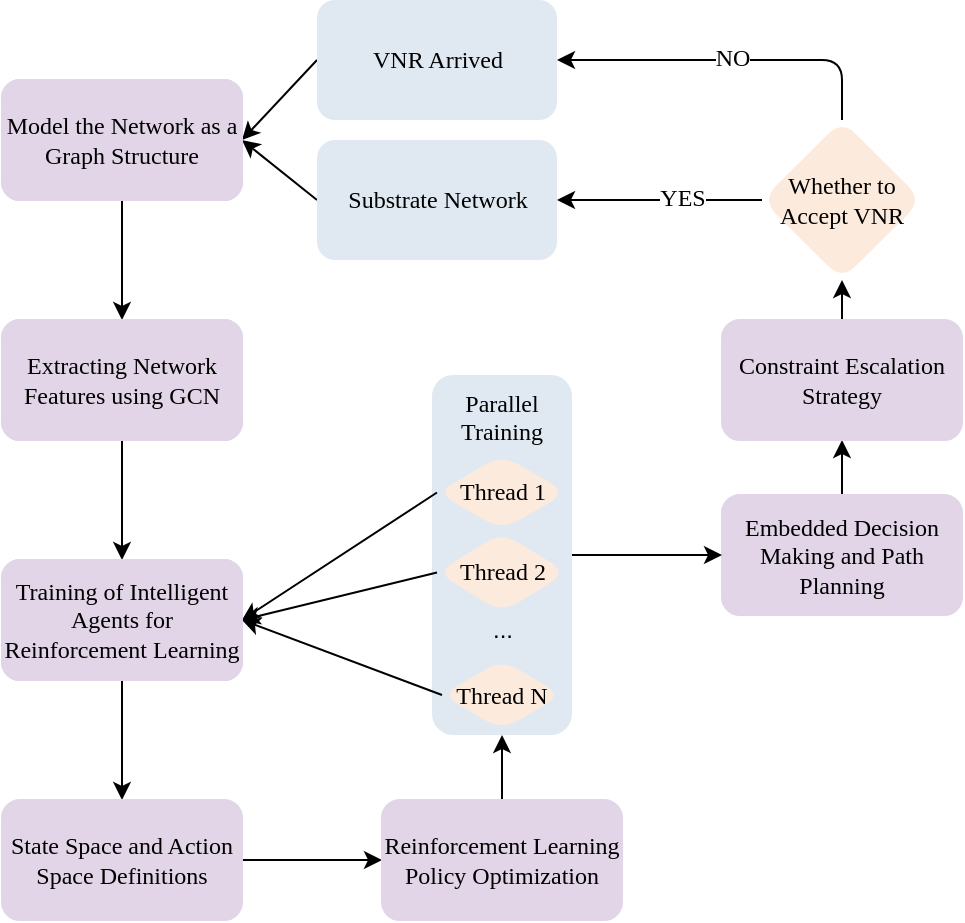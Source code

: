 <mxfile version="21.6.6" type="device">
  <diagram id="Nl9Pf9vaoAzUcp3Ux1hU" name="第 1 页">
    <mxGraphModel dx="587" dy="424" grid="1" gridSize="10" guides="1" tooltips="1" connect="1" arrows="1" fold="1" page="1" pageScale="1" pageWidth="480" pageHeight="470" math="0" shadow="0">
      <root>
        <mxCell id="0" />
        <mxCell id="1" parent="0" />
        <mxCell id="28" style="edgeStyle=none;html=1;exitX=0;exitY=0.5;exitDx=0;exitDy=0;entryX=1;entryY=0.5;entryDx=0;entryDy=0;fontFamily=Bahnschrift Light;fontSource=https%3A%2F%2Ffonts.googleapis.com%2Fcss%3Ffamily%3DBahnschrift%2BLight;fontSize=12;align=center;" parent="1" source="2" target="4" edge="1">
          <mxGeometry relative="1" as="geometry" />
        </mxCell>
        <mxCell id="2" value="VNR Arrived" style="rounded=1;whiteSpace=wrap;html=1;fontFamily=Bahnschrift Light;fontSource=https%3A%2F%2Ffonts.googleapis.com%2Fcss%3Ffamily%3DBahnschrift%2BLight;strokeColor=none;fillColor=#E0E9F1;align=center;" parent="1" vertex="1">
          <mxGeometry x="157.5" width="120" height="60" as="geometry" />
        </mxCell>
        <mxCell id="30" style="edgeStyle=none;html=1;exitX=0.5;exitY=1;exitDx=0;exitDy=0;entryX=0.5;entryY=0;entryDx=0;entryDy=0;fontFamily=Bahnschrift Light;fontSource=https%3A%2F%2Ffonts.googleapis.com%2Fcss%3Ffamily%3DBahnschrift%2BLight;fontSize=12;align=center;" parent="1" source="4" target="7" edge="1">
          <mxGeometry relative="1" as="geometry" />
        </mxCell>
        <mxCell id="4" value="&lt;div style=&quot;&quot;&gt;model the network as a graph structure&lt;br&gt;&lt;/div&gt;" style="rounded=1;whiteSpace=wrap;html=1;fontFamily=Bahnschrift Light;fontSource=https%3A%2F%2Ffonts.googleapis.com%2Fcss%3Ffamily%3DBahnschrift%2BLight;strokeColor=#E1D5E7;fillColor=#E1D5E7;align=center;" parent="1" vertex="1">
          <mxGeometry y="40" width="120" height="60" as="geometry" />
        </mxCell>
        <mxCell id="32" style="edgeStyle=none;html=1;exitX=0.5;exitY=1;exitDx=0;exitDy=0;entryX=0.5;entryY=0;entryDx=0;entryDy=0;fontFamily=Bahnschrift Light;fontSource=https%3A%2F%2Ffonts.googleapis.com%2Fcss%3Ffamily%3DBahnschrift%2BLight;fontSize=12;align=center;" parent="1" source="6" target="8" edge="1">
          <mxGeometry relative="1" as="geometry" />
        </mxCell>
        <mxCell id="6" value="Training of Intelligent Agents for Reinforcement Learning" style="rounded=1;whiteSpace=wrap;html=1;fontFamily=Bahnschrift Light;fontSource=https%3A%2F%2Ffonts.googleapis.com%2Fcss%3Ffamily%3DBahnschrift%2BLight;strokeColor=#E1D5E7;fillColor=#E1D5E7;align=center;" parent="1" vertex="1">
          <mxGeometry y="280" width="120" height="60" as="geometry" />
        </mxCell>
        <mxCell id="31" style="edgeStyle=none;html=1;exitX=0.5;exitY=1;exitDx=0;exitDy=0;entryX=0.5;entryY=0;entryDx=0;entryDy=0;fontFamily=Bahnschrift Light;fontSource=https%3A%2F%2Ffonts.googleapis.com%2Fcss%3Ffamily%3DBahnschrift%2BLight;fontSize=12;align=center;" parent="1" source="7" target="6" edge="1">
          <mxGeometry relative="1" as="geometry" />
        </mxCell>
        <mxCell id="7" value="Extracting network features using GCN" style="rounded=1;whiteSpace=wrap;html=1;fontFamily=Bahnschrift Light;fontSource=https%3A%2F%2Ffonts.googleapis.com%2Fcss%3Ffamily%3DBahnschrift%2BLight;strokeColor=#E1D5E7;fillColor=#E1D5E7;align=center;" parent="1" vertex="1">
          <mxGeometry y="160" width="120" height="60" as="geometry" />
        </mxCell>
        <mxCell id="33" style="edgeStyle=none;html=1;exitX=1;exitY=0.5;exitDx=0;exitDy=0;entryX=0;entryY=0.5;entryDx=0;entryDy=0;fontFamily=Bahnschrift Light;fontSource=https%3A%2F%2Ffonts.googleapis.com%2Fcss%3Ffamily%3DBahnschrift%2BLight;fontSize=12;align=center;" parent="1" source="8" target="9" edge="1">
          <mxGeometry relative="1" as="geometry" />
        </mxCell>
        <mxCell id="8" value="State Space and Action Space Definitions" style="rounded=1;whiteSpace=wrap;html=1;fontFamily=Bahnschrift Light;fontSource=https%3A%2F%2Ffonts.googleapis.com%2Fcss%3Ffamily%3DBahnschrift%2BLight;strokeColor=#E1D5E7;fillColor=#E1D5E7;align=center;" parent="1" vertex="1">
          <mxGeometry y="400" width="120" height="60" as="geometry" />
        </mxCell>
        <mxCell id="35" style="edgeStyle=none;html=1;exitX=0.5;exitY=0;exitDx=0;exitDy=0;fontFamily=Bahnschrift Light;fontSource=https%3A%2F%2Ffonts.googleapis.com%2Fcss%3Ffamily%3DBahnschrift%2BLight;fontSize=12;entryX=0.5;entryY=1;entryDx=0;entryDy=0;align=center;" parent="1" source="9" target="19" edge="1">
          <mxGeometry relative="1" as="geometry">
            <mxPoint x="280" y="380" as="targetPoint" />
          </mxGeometry>
        </mxCell>
        <mxCell id="9" value="Reinforcement Learning Policy Optimization" style="rounded=1;whiteSpace=wrap;html=1;fontFamily=Bahnschrift Light;fontSource=https%3A%2F%2Ffonts.googleapis.com%2Fcss%3Ffamily%3DBahnschrift%2BLight;strokeColor=#E1D5E7;fillColor=#E1D5E7;align=center;" parent="1" vertex="1">
          <mxGeometry x="190" y="400" width="120" height="60" as="geometry" />
        </mxCell>
        <mxCell id="40" style="edgeStyle=none;html=1;exitX=0.5;exitY=0;exitDx=0;exitDy=0;entryX=0.5;entryY=1;entryDx=0;entryDy=0;fontFamily=Bahnschrift Light;fontSource=https%3A%2F%2Ffonts.googleapis.com%2Fcss%3Ffamily%3DBahnschrift%2BLight;fontSize=12;align=center;" parent="1" source="10" target="11" edge="1">
          <mxGeometry relative="1" as="geometry" />
        </mxCell>
        <mxCell id="10" value="Embedded Decision Making and Path Planning" style="rounded=1;whiteSpace=wrap;html=1;fontFamily=Bahnschrift Light;fontSource=https%3A%2F%2Ffonts.googleapis.com%2Fcss%3Ffamily%3DBahnschrift%2BLight;strokeColor=#E1D5E7;fillColor=#E1D5E7;align=center;" parent="1" vertex="1">
          <mxGeometry x="360" y="247.5" width="120" height="60" as="geometry" />
        </mxCell>
        <mxCell id="27" style="edgeStyle=none;html=1;exitX=0;exitY=0.5;exitDx=0;exitDy=0;entryX=1;entryY=0.5;entryDx=0;entryDy=0;fontFamily=Bahnschrift Light;fontSource=https%3A%2F%2Ffonts.googleapis.com%2Fcss%3Ffamily%3DBahnschrift%2BLight;fontSize=12;align=center;" parent="1" source="41" target="12" edge="1">
          <mxGeometry relative="1" as="geometry" />
        </mxCell>
        <mxCell id="45" value="YES" style="edgeLabel;html=1;align=center;verticalAlign=middle;resizable=0;points=[];fontSize=12;fontFamily=Bahnschrift Light;" parent="27" vertex="1" connectable="0">
          <mxGeometry x="-0.21" y="-1" relative="1" as="geometry">
            <mxPoint as="offset" />
          </mxGeometry>
        </mxCell>
        <mxCell id="42" style="edgeStyle=none;html=1;exitX=0.5;exitY=0;exitDx=0;exitDy=0;fontFamily=Bahnschrift Light;fontSource=https%3A%2F%2Ffonts.googleapis.com%2Fcss%3Ffamily%3DBahnschrift%2BLight;fontSize=12;align=center;" parent="1" source="11" target="41" edge="1">
          <mxGeometry relative="1" as="geometry" />
        </mxCell>
        <mxCell id="11" value="Constraint Escalation Strategy" style="rounded=1;whiteSpace=wrap;html=1;fontFamily=Bahnschrift Light;fontSource=https%3A%2F%2Ffonts.googleapis.com%2Fcss%3Ffamily%3DBahnschrift%2BLight;strokeColor=#E1D5E7;fillColor=#E1D5E7;align=center;" parent="1" vertex="1">
          <mxGeometry x="360" y="160" width="120" height="60" as="geometry" />
        </mxCell>
        <mxCell id="29" style="edgeStyle=none;html=1;exitX=0;exitY=0.5;exitDx=0;exitDy=0;fontFamily=Bahnschrift Light;fontSource=https%3A%2F%2Ffonts.googleapis.com%2Fcss%3Ffamily%3DBahnschrift%2BLight;fontSize=12;entryX=1;entryY=0.5;entryDx=0;entryDy=0;align=center;" parent="1" source="12" target="4" edge="1">
          <mxGeometry relative="1" as="geometry">
            <mxPoint x="120" y="80" as="targetPoint" />
          </mxGeometry>
        </mxCell>
        <mxCell id="12" value="Substrate Network" style="rounded=1;whiteSpace=wrap;html=1;fontFamily=Bahnschrift Light;fontSource=https%3A%2F%2Ffonts.googleapis.com%2Fcss%3Ffamily%3DBahnschrift%2BLight;strokeColor=none;fillColor=#E0E9F1;align=center;" parent="1" vertex="1">
          <mxGeometry x="157.5" y="70" width="120" height="60" as="geometry" />
        </mxCell>
        <mxCell id="39" style="edgeStyle=none;html=1;exitX=1;exitY=0.5;exitDx=0;exitDy=0;entryX=0;entryY=0.5;entryDx=0;entryDy=0;fontFamily=Bahnschrift Light;fontSource=https%3A%2F%2Ffonts.googleapis.com%2Fcss%3Ffamily%3DBahnschrift%2BLight;fontSize=12;align=center;" parent="1" source="19" target="10" edge="1">
          <mxGeometry relative="1" as="geometry" />
        </mxCell>
        <mxCell id="19" value="" style="rounded=1;whiteSpace=wrap;html=1;fontFamily=Bahnschrift Light;fontSource=https%3A%2F%2Ffonts.googleapis.com%2Fcss%3Ffamily%3DBahnschrift%2BLight;strokeColor=none;fillColor=#E0E9F1;align=center;" parent="1" vertex="1">
          <mxGeometry x="215" y="187.5" width="70" height="180" as="geometry" />
        </mxCell>
        <mxCell id="36" style="edgeStyle=none;html=1;exitX=0;exitY=0.5;exitDx=0;exitDy=0;entryX=1;entryY=0.5;entryDx=0;entryDy=0;fontFamily=Bahnschrift Light;fontSource=https%3A%2F%2Ffonts.googleapis.com%2Fcss%3Ffamily%3DBahnschrift%2BLight;fontSize=12;align=center;" parent="1" source="3" target="6" edge="1">
          <mxGeometry relative="1" as="geometry" />
        </mxCell>
        <mxCell id="3" value="Thread 1" style="rhombus;whiteSpace=wrap;html=1;rounded=1;fontFamily=Bahnschrift Light;fontSource=https%3A%2F%2Ffonts.googleapis.com%2Fcss%3Ffamily%3DBahnschrift%2BLight;fillColor=#FCEBDD;strokeColor=none;align=center;" parent="1" vertex="1">
          <mxGeometry x="217.5" y="227.5" width="65" height="37.5" as="geometry" />
        </mxCell>
        <mxCell id="38" style="edgeStyle=none;html=1;exitX=0;exitY=0.5;exitDx=0;exitDy=0;fontFamily=Bahnschrift Light;fontSource=https%3A%2F%2Ffonts.googleapis.com%2Fcss%3Ffamily%3DBahnschrift%2BLight;fontSize=12;align=center;" parent="1" source="21" edge="1">
          <mxGeometry relative="1" as="geometry">
            <mxPoint x="120" y="310.0" as="targetPoint" />
          </mxGeometry>
        </mxCell>
        <mxCell id="21" value="Thread N" style="rhombus;whiteSpace=wrap;html=1;rounded=1;fontFamily=Bahnschrift Light;fontSource=https%3A%2F%2Ffonts.googleapis.com%2Fcss%3Ffamily%3DBahnschrift%2BLight;fillColor=#FCEBDD;strokeColor=none;align=center;" parent="1" vertex="1">
          <mxGeometry x="220" y="330" width="60" height="35" as="geometry" />
        </mxCell>
        <mxCell id="37" style="edgeStyle=none;html=1;exitX=0;exitY=0.5;exitDx=0;exitDy=0;fontFamily=Bahnschrift Light;fontSource=https%3A%2F%2Ffonts.googleapis.com%2Fcss%3Ffamily%3DBahnschrift%2BLight;fontSize=12;align=center;" parent="1" source="22" edge="1">
          <mxGeometry relative="1" as="geometry">
            <mxPoint x="120" y="310.0" as="targetPoint" />
          </mxGeometry>
        </mxCell>
        <mxCell id="22" value="Thread 2" style="rhombus;whiteSpace=wrap;html=1;rounded=1;fontFamily=Bahnschrift Light;fontSource=https%3A%2F%2Ffonts.googleapis.com%2Fcss%3Ffamily%3DBahnschrift%2BLight;fillColor=#FCEBDD;strokeColor=none;align=center;" parent="1" vertex="1">
          <mxGeometry x="217.5" y="266.25" width="65" height="40" as="geometry" />
        </mxCell>
        <mxCell id="25" value="Parallel Training" style="text;whiteSpace=wrap;html=1;fontFamily=Bahnschrift Light;fontSource=https%3A%2F%2Ffonts.googleapis.com%2Fcss%3Ffamily%3DBahnschrift%2BLight;align=center;" parent="1" vertex="1">
          <mxGeometry x="225" y="187.5" width="50" height="32.5" as="geometry" />
        </mxCell>
        <mxCell id="43" style="edgeStyle=orthogonalEdgeStyle;html=1;exitX=0.5;exitY=0;exitDx=0;exitDy=0;entryX=1;entryY=0.5;entryDx=0;entryDy=0;fontFamily=Bahnschrift Light;fontSource=https%3A%2F%2Ffonts.googleapis.com%2Fcss%3Ffamily%3DBahnschrift%2BLight;fontSize=12;align=center;" parent="1" source="41" target="2" edge="1">
          <mxGeometry relative="1" as="geometry" />
        </mxCell>
        <mxCell id="44" value="NO" style="edgeLabel;html=1;align=center;verticalAlign=middle;resizable=0;points=[];fontSize=12;fontFamily=Bahnschrift Light;" parent="43" vertex="1" connectable="0">
          <mxGeometry x="-0.015" y="-1" relative="1" as="geometry">
            <mxPoint as="offset" />
          </mxGeometry>
        </mxCell>
        <mxCell id="41" value="Whether to Accept VNR" style="rhombus;whiteSpace=wrap;html=1;rounded=1;fontFamily=Bahnschrift Light;fontSource=https%3A%2F%2Ffonts.googleapis.com%2Fcss%3Ffamily%3DBahnschrift%2BLight;fontSize=12;fillColor=#FCEBDD;strokeColor=none;align=center;" parent="1" vertex="1">
          <mxGeometry x="380" y="60" width="80" height="80" as="geometry" />
        </mxCell>
        <mxCell id="4tIkLhmY1Dm8hJmilYUs-45" value="..." style="text;html=1;align=center;verticalAlign=middle;resizable=0;points=[];autosize=1;strokeColor=none;fillColor=none;" parent="1" vertex="1">
          <mxGeometry x="235" y="300" width="30" height="30" as="geometry" />
        </mxCell>
        <mxCell id="4tIkLhmY1Dm8hJmilYUs-46" value="&lt;div style=&quot;&quot;&gt;Model the Network as a Graph Structure&lt;br&gt;&lt;/div&gt;" style="rounded=1;whiteSpace=wrap;html=1;fontFamily=Bahnschrift Light;fontSource=https%3A%2F%2Ffonts.googleapis.com%2Fcss%3Ffamily%3DBahnschrift%2BLight;strokeColor=#E1D5E7;fillColor=#E1D5E7;align=center;" parent="1" vertex="1">
          <mxGeometry y="40" width="120" height="60" as="geometry" />
        </mxCell>
        <mxCell id="4tIkLhmY1Dm8hJmilYUs-47" value="Extracting Network Features using GCN" style="rounded=1;whiteSpace=wrap;html=1;fontFamily=Bahnschrift Light;fontSource=https%3A%2F%2Ffonts.googleapis.com%2Fcss%3Ffamily%3DBahnschrift%2BLight;strokeColor=#E1D5E7;fillColor=#E1D5E7;align=center;" parent="1" vertex="1">
          <mxGeometry y="160" width="120" height="60" as="geometry" />
        </mxCell>
        <mxCell id="4tIkLhmY1Dm8hJmilYUs-48" value="Training of Intelligent Agents for Reinforcement Learning" style="rounded=1;whiteSpace=wrap;html=1;fontFamily=Bahnschrift Light;fontSource=https%3A%2F%2Ffonts.googleapis.com%2Fcss%3Ffamily%3DBahnschrift%2BLight;strokeColor=#E1D5E7;fillColor=#E1D5E7;align=center;" parent="1" vertex="1">
          <mxGeometry y="280" width="120" height="60" as="geometry" />
        </mxCell>
      </root>
    </mxGraphModel>
  </diagram>
</mxfile>
